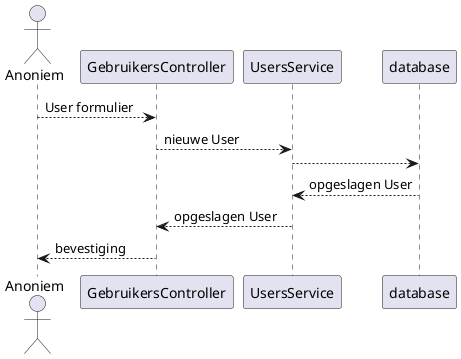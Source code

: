 @startuml

actor Anoniem

Anoniem --> GebruikersController: User formulier
GebruikersController --> UsersService: nieuwe User
UsersService --> database
database --> UsersService: opgeslagen User
UsersService --> GebruikersController: opgeslagen User
GebruikersController --> Anoniem: bevestiging

@enduml

